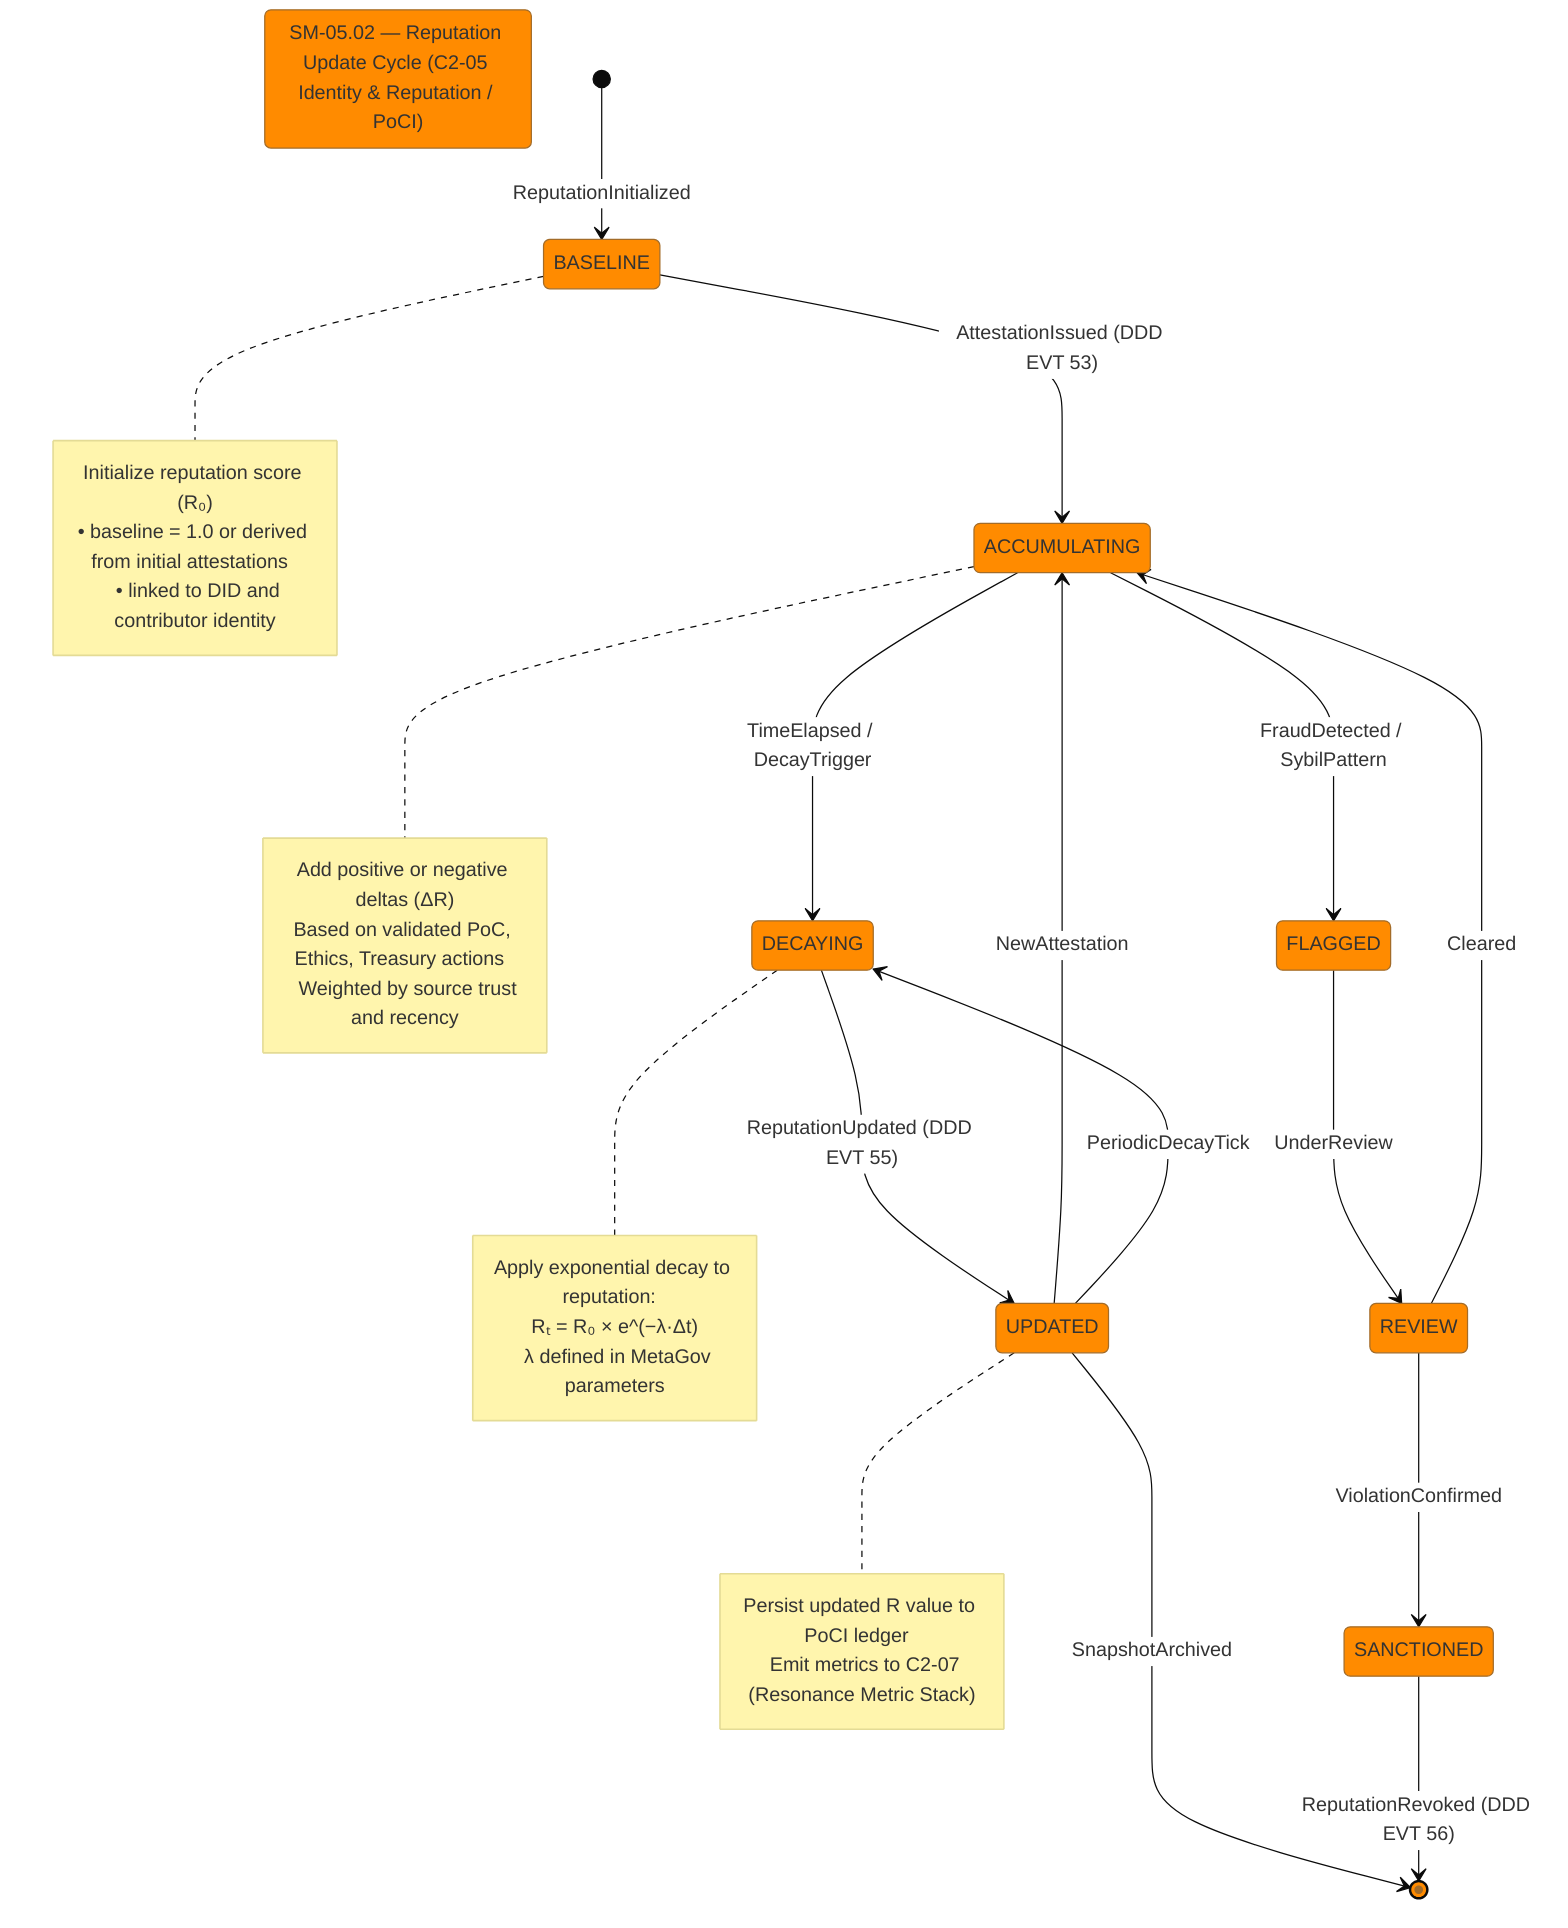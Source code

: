 %%{init: {'theme':'base','themeVariables':{ 'primaryColor':'#ff8b00','edgeLabelBackground':'#ffffff','tertiaryColor':'#fef3c7'}}}%%
stateDiagram-v2
title: SM-05.02 — Reputation Update Cycle (C2-05 Identity & Reputation / PoCI)

[*] --> BASELINE : ReputationInitialized
note right of BASELINE
  Initialize reputation score (R₀)
  • baseline = 1.0 or derived from initial attestations  
  • linked to DID and contributor identity
end note

BASELINE --> ACCUMULATING : AttestationIssued (DDD EVT 53)
note right of ACCUMULATING
  Add positive or negative deltas (ΔR)
  Based on validated PoC, Ethics, Treasury actions  
  Weighted by source trust and recency
end note

ACCUMULATING --> DECAYING : TimeElapsed / DecayTrigger
note right of DECAYING
  Apply exponential decay to reputation:  
  Rₜ = R₀ × e^(−λ·Δt)  
  λ defined in MetaGov parameters
end note

DECAYING --> UPDATED : ReputationUpdated (DDD EVT 55)
note right of UPDATED
  Persist updated R value to PoCI ledger  
  Emit metrics to C2-07 (Resonance Metric Stack)
end note

UPDATED --> ACCUMULATING : NewAttestation
UPDATED --> DECAYING : PeriodicDecayTick
UPDATED --> [*] : SnapshotArchived

%% ---- Exceptional paths ----
ACCUMULATING --> FLAGGED : FraudDetected / SybilPattern
FLAGGED --> REVIEW : UnderReview
REVIEW --> ACCUMULATING : Cleared
REVIEW --> SANCTIONED : ViolationConfirmed
SANCTIONED --> [*] : ReputationRevoked (DDD EVT 56)

%% ===== Styling =====
classDef core fill:#ff8b00,stroke:#333,color:#fff,font-weight:bold;
class BASELINE,ACCUMULATING,DECAYING,UPDATED,FLAGGED,REVIEW,SANCTIONED core;